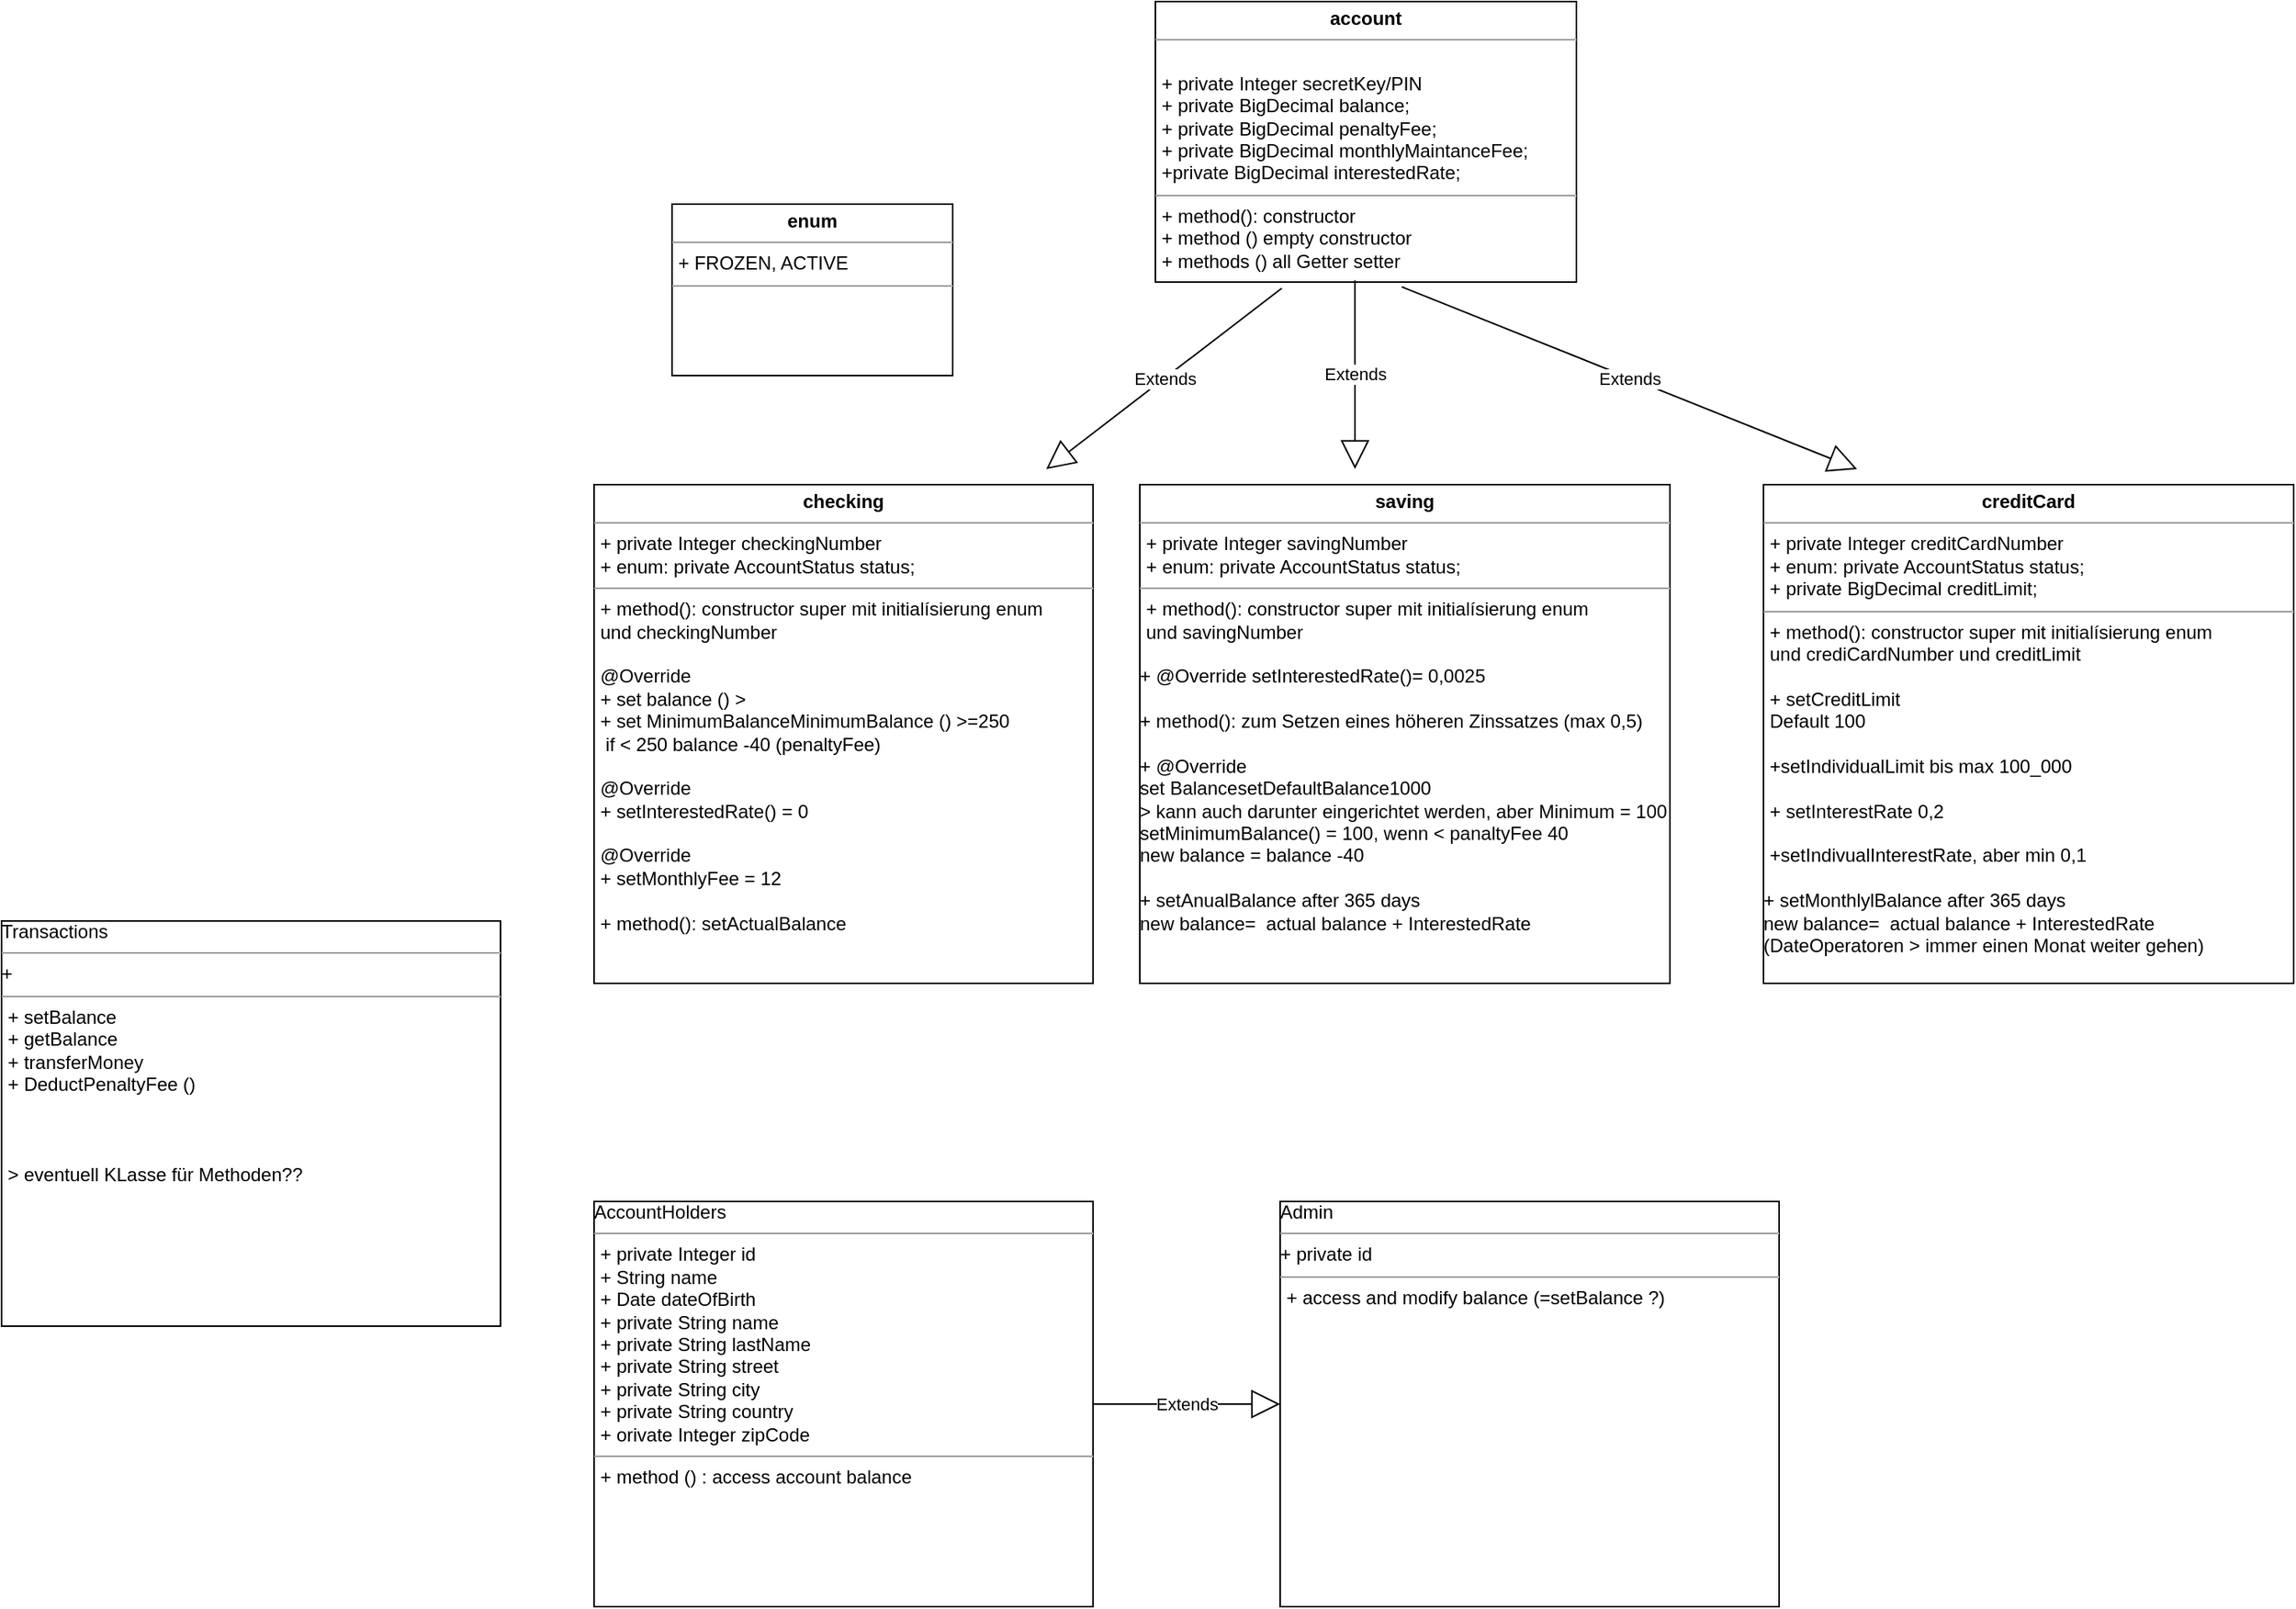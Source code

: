<mxfile version="14.7.6" type="github">
  <diagram id="1fm4l3wVOl9z7SHJyknN" name="Page-1">
    <mxGraphModel dx="2489" dy="752" grid="1" gridSize="10" guides="1" tooltips="1" connect="1" arrows="1" fold="1" page="1" pageScale="1" pageWidth="827" pageHeight="1169" math="0" shadow="0">
      <root>
        <mxCell id="0" />
        <mxCell id="1" parent="0" />
        <mxCell id="UYRIvXRzKVlxbr0IT5u8-1" value="&lt;p style=&quot;margin: 0px ; margin-top: 4px ; text-align: center&quot;&gt;&lt;b&gt;account&lt;/b&gt;&lt;/p&gt;&lt;hr size=&quot;1&quot;&gt;&lt;p style=&quot;margin: 0px ; margin-left: 4px&quot;&gt;&lt;br&gt;&lt;/p&gt;&lt;p style=&quot;margin: 0px ; margin-left: 4px&quot;&gt;+ private Integer secretKey/PIN&lt;/p&gt;&lt;p style=&quot;margin: 0px ; margin-left: 4px&quot;&gt;+ private BigDecimal balance;&lt;/p&gt;&lt;p style=&quot;margin: 0px ; margin-left: 4px&quot;&gt;+ private BigDecimal penaltyFee;&lt;/p&gt;&lt;p style=&quot;margin: 0px ; margin-left: 4px&quot;&gt;+ private BigDecimal monthlyMaintanceFee;&lt;br&gt;+private BigDecimal interestedRate;&lt;/p&gt;&lt;hr size=&quot;1&quot;&gt;&lt;p style=&quot;margin: 0px ; margin-left: 4px&quot;&gt;+ method(): constructor&lt;/p&gt;&lt;p style=&quot;margin: 0px ; margin-left: 4px&quot;&gt;+ method () empty constructor&lt;/p&gt;&lt;p style=&quot;margin: 0px ; margin-left: 4px&quot;&gt;+ methods () all Getter setter&lt;/p&gt;&lt;p style=&quot;margin: 0px ; margin-left: 4px&quot;&gt;&lt;br&gt;&lt;/p&gt;&lt;p style=&quot;margin: 0px ; margin-left: 4px&quot;&gt;&lt;br&gt;&lt;/p&gt;" style="verticalAlign=top;align=left;overflow=fill;fontSize=12;fontFamily=Helvetica;html=1;" vertex="1" parent="1">
          <mxGeometry x="270" y="50" width="270" height="180" as="geometry" />
        </mxCell>
        <mxCell id="UYRIvXRzKVlxbr0IT5u8-2" value="&lt;p style=&quot;margin: 0px ; margin-top: 4px ; text-align: center&quot;&gt;&lt;b&gt;checking&lt;/b&gt;&lt;br&gt;&lt;/p&gt;&lt;hr size=&quot;1&quot;&gt;&lt;p style=&quot;margin: 0px ; margin-left: 4px&quot;&gt;+ private Integer checkingNumber&lt;br&gt;&lt;/p&gt;&lt;p style=&quot;margin: 0px ; margin-left: 4px&quot;&gt;+ enum: private AccountStatus status;&lt;/p&gt;&lt;hr size=&quot;1&quot;&gt;&lt;p style=&quot;margin: 0px ; margin-left: 4px&quot;&gt;+ method(): constructor super mit initialísierung enum &lt;br&gt;&lt;/p&gt;&lt;p style=&quot;margin: 0px ; margin-left: 4px&quot;&gt;und checkingNumber&lt;br&gt;&lt;/p&gt;&lt;p style=&quot;margin: 0px ; margin-left: 4px&quot;&gt;&lt;br&gt;&lt;/p&gt;&lt;p style=&quot;margin: 0px ; margin-left: 4px&quot;&gt;@Override&lt;br&gt;&lt;/p&gt;&lt;p style=&quot;margin: 0px ; margin-left: 4px&quot;&gt;+ set balance () &amp;gt;&amp;nbsp; &lt;br&gt;&lt;/p&gt;&lt;p style=&quot;margin: 0px ; margin-left: 4px&quot;&gt;+ set MinimumBalanceMinimumBalance () &amp;gt;=250&lt;/p&gt;&lt;p style=&quot;margin: 0px ; margin-left: 4px&quot;&gt;&lt;span style=&quot;white-space: pre&quot;&gt;	&lt;/span&gt;if &amp;lt; 250 balance -40 (penaltyFee)&lt;br&gt;&lt;/p&gt;&lt;p style=&quot;margin: 0px ; margin-left: 4px&quot;&gt;&lt;br&gt;&lt;/p&gt;&lt;p style=&quot;margin: 0px ; margin-left: 4px&quot;&gt;@Override&lt;br&gt;&lt;/p&gt;&lt;p style=&quot;margin: 0px ; margin-left: 4px&quot;&gt;+ setInterestedRate() = 0&lt;/p&gt;&lt;p style=&quot;margin: 0px ; margin-left: 4px&quot;&gt;&lt;br&gt;&lt;/p&gt;&lt;p style=&quot;margin: 0px ; margin-left: 4px&quot;&gt;@Override&lt;/p&gt;&lt;p style=&quot;margin: 0px ; margin-left: 4px&quot;&gt;+ setMonthlyFee = 12&lt;/p&gt;&lt;p style=&quot;margin: 0px ; margin-left: 4px&quot;&gt;&lt;br&gt;&lt;/p&gt;&lt;p style=&quot;margin: 0px ; margin-left: 4px&quot;&gt;+ method(): setActualBalance&lt;br&gt;&lt;/p&gt;" style="verticalAlign=top;align=left;overflow=fill;fontSize=12;fontFamily=Helvetica;html=1;" vertex="1" parent="1">
          <mxGeometry x="-90" y="360" width="320" height="320" as="geometry" />
        </mxCell>
        <mxCell id="UYRIvXRzKVlxbr0IT5u8-3" value="&lt;p style=&quot;margin: 0px ; margin-top: 4px ; text-align: center&quot;&gt;&lt;b&gt;enum&lt;/b&gt;&lt;br&gt;&lt;/p&gt;&lt;hr size=&quot;1&quot;&gt;&lt;p style=&quot;margin: 0px ; margin-left: 4px&quot;&gt;+ FROZEN, ACTIVE&lt;br&gt;&lt;/p&gt;&lt;hr size=&quot;1&quot;&gt;" style="verticalAlign=top;align=left;overflow=fill;fontSize=12;fontFamily=Helvetica;html=1;" vertex="1" parent="1">
          <mxGeometry x="-40" y="180" width="180" height="110" as="geometry" />
        </mxCell>
        <mxCell id="UYRIvXRzKVlxbr0IT5u8-4" value="&lt;p style=&quot;margin: 0px ; margin-top: 4px ; text-align: center&quot;&gt;&lt;b&gt;saving&lt;/b&gt;&lt;br&gt;&lt;/p&gt;&lt;hr size=&quot;1&quot;&gt;&lt;p style=&quot;margin: 0px ; margin-left: 4px&quot;&gt;+ private Integer savingNumber&lt;br&gt;&lt;/p&gt;&lt;p style=&quot;margin: 0px ; margin-left: 4px&quot;&gt;+ enum: private AccountStatus status;&lt;/p&gt;&lt;hr size=&quot;1&quot;&gt;&lt;p style=&quot;margin: 0px ; margin-left: 4px&quot;&gt;+ method(): constructor super mit initialísierung enum&lt;/p&gt;&lt;p style=&quot;margin: 0px ; margin-left: 4px&quot;&gt;und savingNumber&lt;/p&gt;&lt;p style=&quot;margin: 0px ; margin-left: 4px&quot;&gt;&lt;br&gt;&lt;/p&gt;&lt;div&gt;+ @Override setInterestedRate()= 0,0025&lt;/div&gt;&lt;div&gt;&lt;br&gt;&lt;/div&gt;&lt;div&gt;+ method(): zum Setzen eines höheren Zinssatzes (max 0,5)&lt;/div&gt;&lt;div&gt;&lt;br&gt;&lt;/div&gt;&lt;div&gt;+ @Override &lt;br&gt;&lt;/div&gt;&lt;div&gt;set BalancesetDefaultBalance1000&lt;/div&gt;&lt;div&gt;&amp;gt; kann auch darunter eingerichtet werden, aber Minimum = 100&lt;/div&gt;&lt;div&gt;setMinimumBalance() = 100, wenn &amp;lt; panaltyFee 40 &lt;br&gt;&lt;/div&gt;&lt;div&gt;new balance = balance -40&lt;/div&gt;&lt;div&gt;&lt;br&gt;&lt;/div&gt;&lt;div&gt;+ setAnualBalance after 365 days&lt;/div&gt;&lt;div&gt;new balance=&amp;nbsp; actual balance + InterestedRate&lt;br&gt;&lt;/div&gt;&lt;div&gt;&lt;br&gt;&lt;/div&gt;" style="verticalAlign=top;align=left;overflow=fill;fontSize=12;fontFamily=Helvetica;html=1;" vertex="1" parent="1">
          <mxGeometry x="260" y="360" width="340" height="320" as="geometry" />
        </mxCell>
        <mxCell id="UYRIvXRzKVlxbr0IT5u8-5" value="&lt;p style=&quot;margin: 0px ; margin-top: 4px ; text-align: center&quot;&gt;&lt;b&gt;creditCard&lt;/b&gt;&lt;br&gt;&lt;/p&gt;&lt;hr size=&quot;1&quot;&gt;&lt;p style=&quot;margin: 0px ; margin-left: 4px&quot;&gt;+ private Integer creditCardNumber&lt;br&gt;&lt;/p&gt;&lt;p style=&quot;margin: 0px ; margin-left: 4px&quot;&gt;+ enum: private AccountStatus status;&lt;/p&gt;&lt;p style=&quot;margin: 0px ; margin-left: 4px&quot;&gt;+ private BigDecimal creditLimit;&lt;br&gt;&lt;/p&gt;&lt;hr size=&quot;1&quot;&gt;&lt;p style=&quot;margin: 0px ; margin-left: 4px&quot;&gt;+ method(): constructor super mit initialísierung enum&lt;/p&gt;&lt;p style=&quot;margin: 0px ; margin-left: 4px&quot;&gt;und crediCardNumber und creditLimit&lt;/p&gt;&lt;p style=&quot;margin: 0px ; margin-left: 4px&quot;&gt;&lt;br&gt;&lt;/p&gt;&lt;p style=&quot;margin: 0px ; margin-left: 4px&quot;&gt;+ setCreditLimit &lt;br&gt;&lt;/p&gt;&lt;p style=&quot;margin: 0px ; margin-left: 4px&quot;&gt;Default 100&lt;/p&gt;&lt;p style=&quot;margin: 0px ; margin-left: 4px&quot;&gt;&lt;br&gt;&lt;/p&gt;&lt;p style=&quot;margin: 0px ; margin-left: 4px&quot;&gt;+setIndividualLimit bis max 100_000&lt;/p&gt;&lt;p style=&quot;margin: 0px ; margin-left: 4px&quot;&gt;&lt;br&gt;&lt;/p&gt;&lt;p style=&quot;margin: 0px ; margin-left: 4px&quot;&gt;+ setInterestRate 0,2&lt;/p&gt;&lt;p style=&quot;margin: 0px ; margin-left: 4px&quot;&gt;&lt;br&gt;&lt;/p&gt;&lt;p style=&quot;margin: 0px ; margin-left: 4px&quot;&gt;+setIndivualInterestRate, aber min 0,1&lt;br&gt;&lt;/p&gt;&lt;p style=&quot;margin: 0px ; margin-left: 4px&quot;&gt;&lt;br&gt;&lt;/p&gt;&lt;div&gt;&lt;div&gt;+ setMonthlylBalance after 365 days&lt;/div&gt;new balance=&amp;nbsp; actual balance + InterestedRate&lt;/div&gt;&lt;div&gt;(DateOperatoren &amp;gt; immer einen Monat weiter gehen)&lt;br&gt;&lt;/div&gt;" style="verticalAlign=top;align=left;overflow=fill;fontSize=12;fontFamily=Helvetica;html=1;" vertex="1" parent="1">
          <mxGeometry x="660" y="360" width="340" height="320" as="geometry" />
        </mxCell>
        <mxCell id="UYRIvXRzKVlxbr0IT5u8-11" value="Extends" style="endArrow=block;endSize=16;endFill=0;html=1;exitX=0.3;exitY=1.022;exitDx=0;exitDy=0;exitPerimeter=0;" edge="1" parent="1" source="UYRIvXRzKVlxbr0IT5u8-1">
          <mxGeometry width="160" relative="1" as="geometry">
            <mxPoint x="160" y="300" as="sourcePoint" />
            <mxPoint x="200" y="350" as="targetPoint" />
          </mxGeometry>
        </mxCell>
        <mxCell id="UYRIvXRzKVlxbr0IT5u8-12" value="Extends" style="endArrow=block;endSize=16;endFill=0;html=1;exitX=0.474;exitY=0.994;exitDx=0;exitDy=0;exitPerimeter=0;" edge="1" parent="1" source="UYRIvXRzKVlxbr0IT5u8-1">
          <mxGeometry width="160" relative="1" as="geometry">
            <mxPoint x="310" y="280" as="sourcePoint" />
            <mxPoint x="398" y="350" as="targetPoint" />
          </mxGeometry>
        </mxCell>
        <mxCell id="UYRIvXRzKVlxbr0IT5u8-13" value="Extends" style="endArrow=block;endSize=16;endFill=0;html=1;exitX=0.585;exitY=1.017;exitDx=0;exitDy=0;exitPerimeter=0;" edge="1" parent="1" source="UYRIvXRzKVlxbr0IT5u8-1">
          <mxGeometry width="160" relative="1" as="geometry">
            <mxPoint x="430" y="260" as="sourcePoint" />
            <mxPoint x="720" y="350" as="targetPoint" />
          </mxGeometry>
        </mxCell>
        <mxCell id="UYRIvXRzKVlxbr0IT5u8-14" value="AccountHolders&lt;hr size=&quot;1&quot;&gt;&lt;p style=&quot;margin: 0px ; margin-left: 4px&quot;&gt;+ private Integer id&lt;/p&gt;&lt;p style=&quot;margin: 0px ; margin-left: 4px&quot;&gt;+ String name&lt;/p&gt;&lt;p style=&quot;margin: 0px ; margin-left: 4px&quot;&gt;+ Date dateOfBirth&lt;/p&gt;&lt;p style=&quot;margin: 0px ; margin-left: 4px&quot;&gt;+ private String name&lt;/p&gt;&lt;p style=&quot;margin: 0px ; margin-left: 4px&quot;&gt;+ private String lastName&lt;/p&gt;&lt;p style=&quot;margin: 0px ; margin-left: 4px&quot;&gt;+ private String street&lt;/p&gt;&lt;p style=&quot;margin: 0px ; margin-left: 4px&quot;&gt;+ private String city&lt;/p&gt;&lt;p style=&quot;margin: 0px ; margin-left: 4px&quot;&gt;+ private String country&lt;/p&gt;&lt;p style=&quot;margin: 0px ; margin-left: 4px&quot;&gt;+ orivate Integer zipCode&lt;br&gt;&lt;/p&gt;&lt;hr size=&quot;1&quot;&gt;&lt;p style=&quot;margin: 0px ; margin-left: 4px&quot;&gt;+ method () : access account balance&lt;br&gt;&lt;/p&gt;" style="verticalAlign=top;align=left;overflow=fill;fontSize=12;fontFamily=Helvetica;html=1;" vertex="1" parent="1">
          <mxGeometry x="-90" y="820" width="320" height="260" as="geometry" />
        </mxCell>
        <mxCell id="UYRIvXRzKVlxbr0IT5u8-15" value="Admin&lt;hr size=&quot;1&quot;&gt;+ private id&lt;br&gt;&lt;hr size=&quot;1&quot;&gt;&lt;p style=&quot;margin: 0px ; margin-left: 4px&quot;&gt;+ access and modify balance (=setBalance ?)&lt;br&gt;&lt;/p&gt;" style="verticalAlign=top;align=left;overflow=fill;fontSize=12;fontFamily=Helvetica;html=1;" vertex="1" parent="1">
          <mxGeometry x="350" y="820" width="320" height="260" as="geometry" />
        </mxCell>
        <mxCell id="UYRIvXRzKVlxbr0IT5u8-16" value="Extends" style="endArrow=block;endSize=16;endFill=0;html=1;exitX=1;exitY=0.5;exitDx=0;exitDy=0;entryX=0;entryY=0.5;entryDx=0;entryDy=0;" edge="1" parent="1" source="UYRIvXRzKVlxbr0IT5u8-14" target="UYRIvXRzKVlxbr0IT5u8-15">
          <mxGeometry width="160" relative="1" as="geometry">
            <mxPoint x="351" y="703.96" as="sourcePoint" />
            <mxPoint x="250" y="840" as="targetPoint" />
          </mxGeometry>
        </mxCell>
        <mxCell id="UYRIvXRzKVlxbr0IT5u8-18" value="Transactions&lt;br&gt;&lt;hr size=&quot;1&quot;&gt;+ &lt;br&gt;&lt;hr size=&quot;1&quot;&gt;&lt;p style=&quot;margin: 0px ; margin-left: 4px&quot;&gt;+ setBalance&lt;/p&gt;&lt;p style=&quot;margin: 0px ; margin-left: 4px&quot;&gt;+ getBalance&lt;br&gt;&lt;/p&gt;&lt;p style=&quot;margin: 0px ; margin-left: 4px&quot;&gt;+ transferMoney&lt;/p&gt;&lt;p style=&quot;margin: 0px ; margin-left: 4px&quot;&gt;+ DeductPenaltyFee ()&lt;/p&gt;&lt;p style=&quot;margin: 0px ; margin-left: 4px&quot;&gt;&lt;br&gt;&lt;/p&gt;&lt;p style=&quot;margin: 0px ; margin-left: 4px&quot;&gt;&lt;br&gt;&lt;/p&gt;&lt;p style=&quot;margin: 0px ; margin-left: 4px&quot;&gt;&lt;br&gt;&lt;/p&gt;&lt;p style=&quot;margin: 0px ; margin-left: 4px&quot;&gt;&amp;gt; eventuell KLasse für Methoden??&lt;br&gt;&lt;/p&gt;" style="verticalAlign=top;align=left;overflow=fill;fontSize=12;fontFamily=Helvetica;html=1;" vertex="1" parent="1">
          <mxGeometry x="-470" y="640" width="320" height="260" as="geometry" />
        </mxCell>
      </root>
    </mxGraphModel>
  </diagram>
</mxfile>
